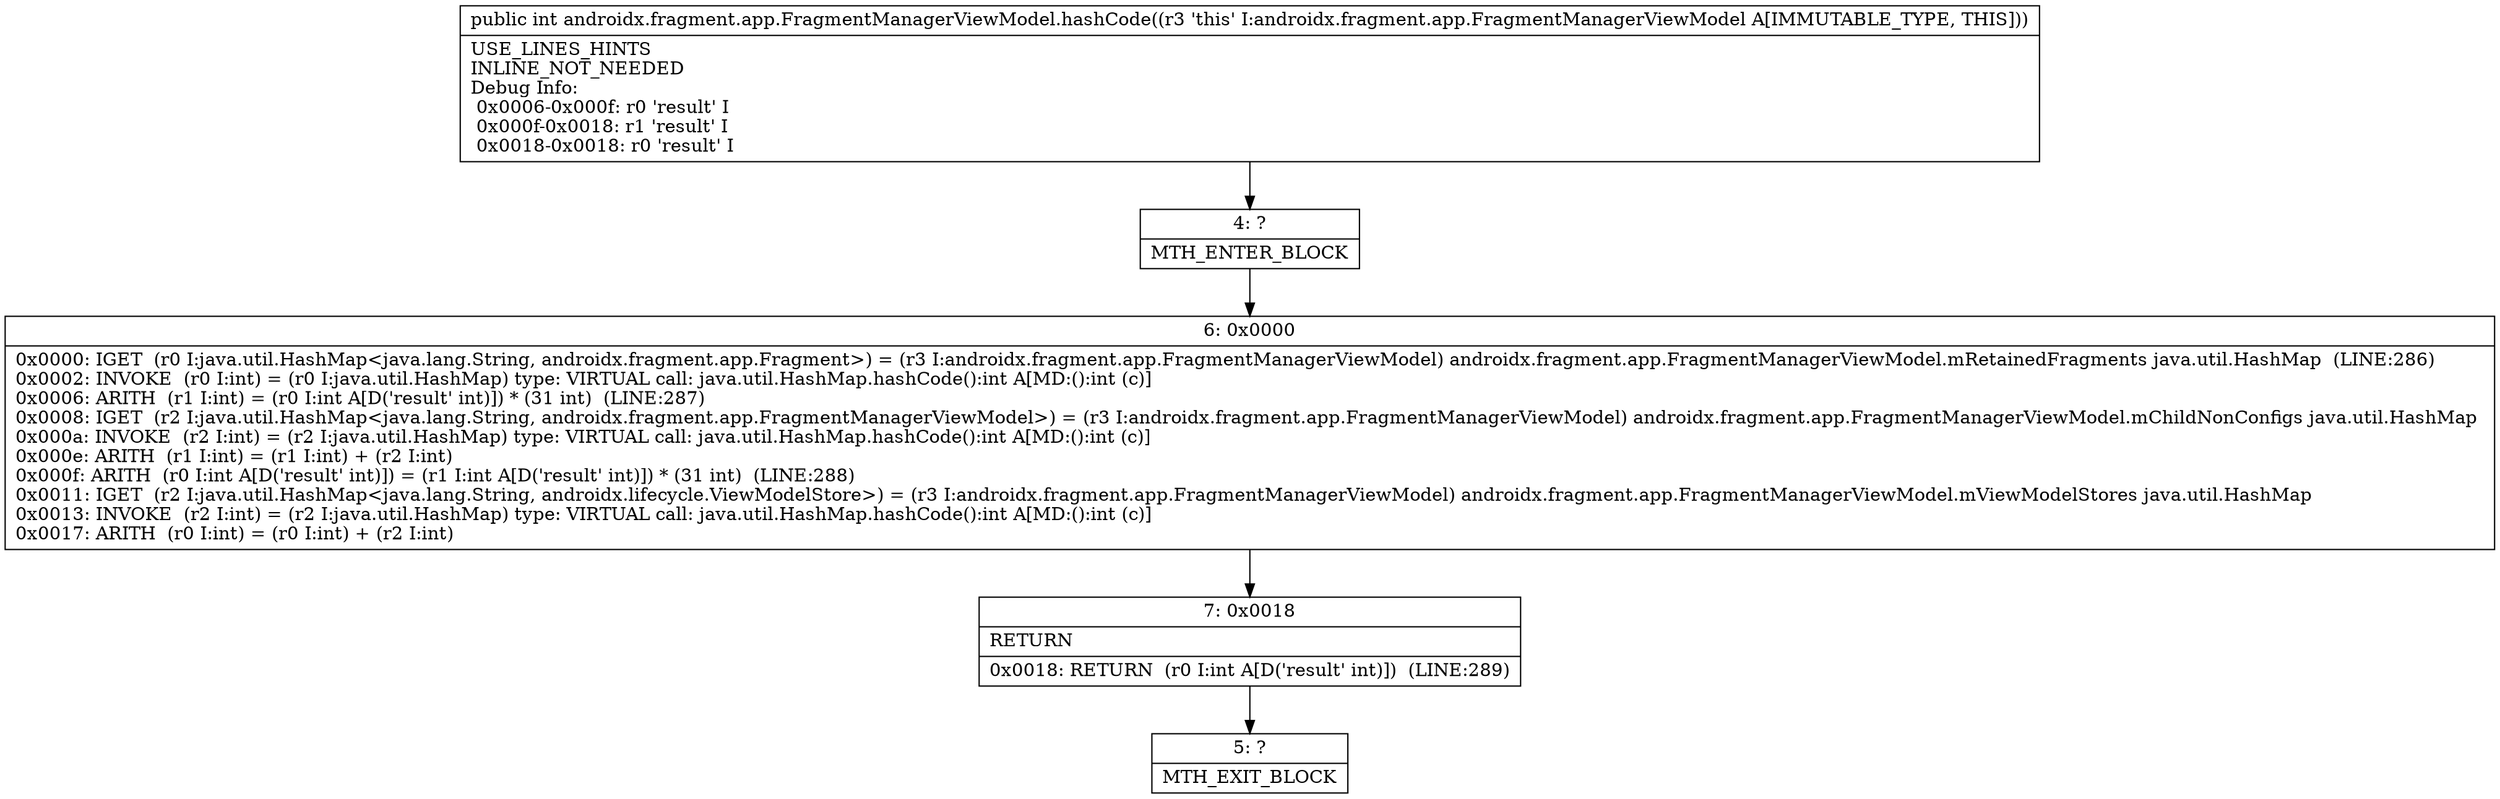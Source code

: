 digraph "CFG forandroidx.fragment.app.FragmentManagerViewModel.hashCode()I" {
Node_4 [shape=record,label="{4\:\ ?|MTH_ENTER_BLOCK\l}"];
Node_6 [shape=record,label="{6\:\ 0x0000|0x0000: IGET  (r0 I:java.util.HashMap\<java.lang.String, androidx.fragment.app.Fragment\>) = (r3 I:androidx.fragment.app.FragmentManagerViewModel) androidx.fragment.app.FragmentManagerViewModel.mRetainedFragments java.util.HashMap  (LINE:286)\l0x0002: INVOKE  (r0 I:int) = (r0 I:java.util.HashMap) type: VIRTUAL call: java.util.HashMap.hashCode():int A[MD:():int (c)]\l0x0006: ARITH  (r1 I:int) = (r0 I:int A[D('result' int)]) * (31 int)  (LINE:287)\l0x0008: IGET  (r2 I:java.util.HashMap\<java.lang.String, androidx.fragment.app.FragmentManagerViewModel\>) = (r3 I:androidx.fragment.app.FragmentManagerViewModel) androidx.fragment.app.FragmentManagerViewModel.mChildNonConfigs java.util.HashMap \l0x000a: INVOKE  (r2 I:int) = (r2 I:java.util.HashMap) type: VIRTUAL call: java.util.HashMap.hashCode():int A[MD:():int (c)]\l0x000e: ARITH  (r1 I:int) = (r1 I:int) + (r2 I:int) \l0x000f: ARITH  (r0 I:int A[D('result' int)]) = (r1 I:int A[D('result' int)]) * (31 int)  (LINE:288)\l0x0011: IGET  (r2 I:java.util.HashMap\<java.lang.String, androidx.lifecycle.ViewModelStore\>) = (r3 I:androidx.fragment.app.FragmentManagerViewModel) androidx.fragment.app.FragmentManagerViewModel.mViewModelStores java.util.HashMap \l0x0013: INVOKE  (r2 I:int) = (r2 I:java.util.HashMap) type: VIRTUAL call: java.util.HashMap.hashCode():int A[MD:():int (c)]\l0x0017: ARITH  (r0 I:int) = (r0 I:int) + (r2 I:int) \l}"];
Node_7 [shape=record,label="{7\:\ 0x0018|RETURN\l|0x0018: RETURN  (r0 I:int A[D('result' int)])  (LINE:289)\l}"];
Node_5 [shape=record,label="{5\:\ ?|MTH_EXIT_BLOCK\l}"];
MethodNode[shape=record,label="{public int androidx.fragment.app.FragmentManagerViewModel.hashCode((r3 'this' I:androidx.fragment.app.FragmentManagerViewModel A[IMMUTABLE_TYPE, THIS]))  | USE_LINES_HINTS\lINLINE_NOT_NEEDED\lDebug Info:\l  0x0006\-0x000f: r0 'result' I\l  0x000f\-0x0018: r1 'result' I\l  0x0018\-0x0018: r0 'result' I\l}"];
MethodNode -> Node_4;Node_4 -> Node_6;
Node_6 -> Node_7;
Node_7 -> Node_5;
}

